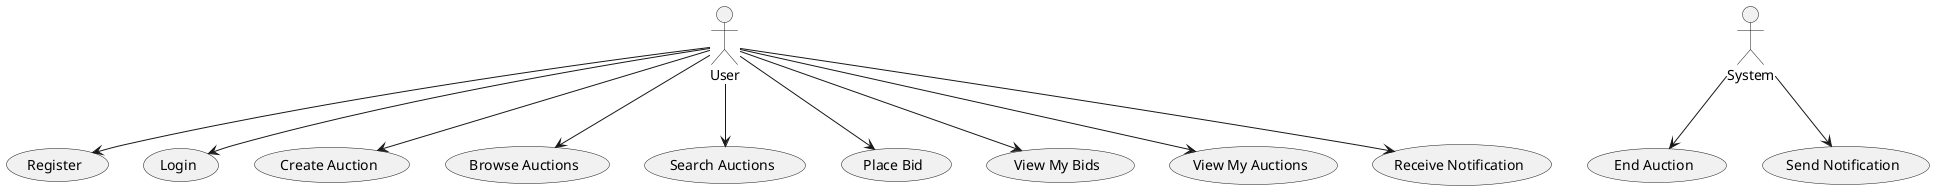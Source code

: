 @startuml
actor User
actor System

User --> (Register)
User --> (Login)
User --> (Create Auction)
User --> (Browse Auctions)
User --> (Search Auctions)
User --> (Place Bid)
User --> (View My Bids)
User --> (View My Auctions)
User --> (Receive Notification)

System --> (End Auction)
System --> (Send Notification)

@enduml